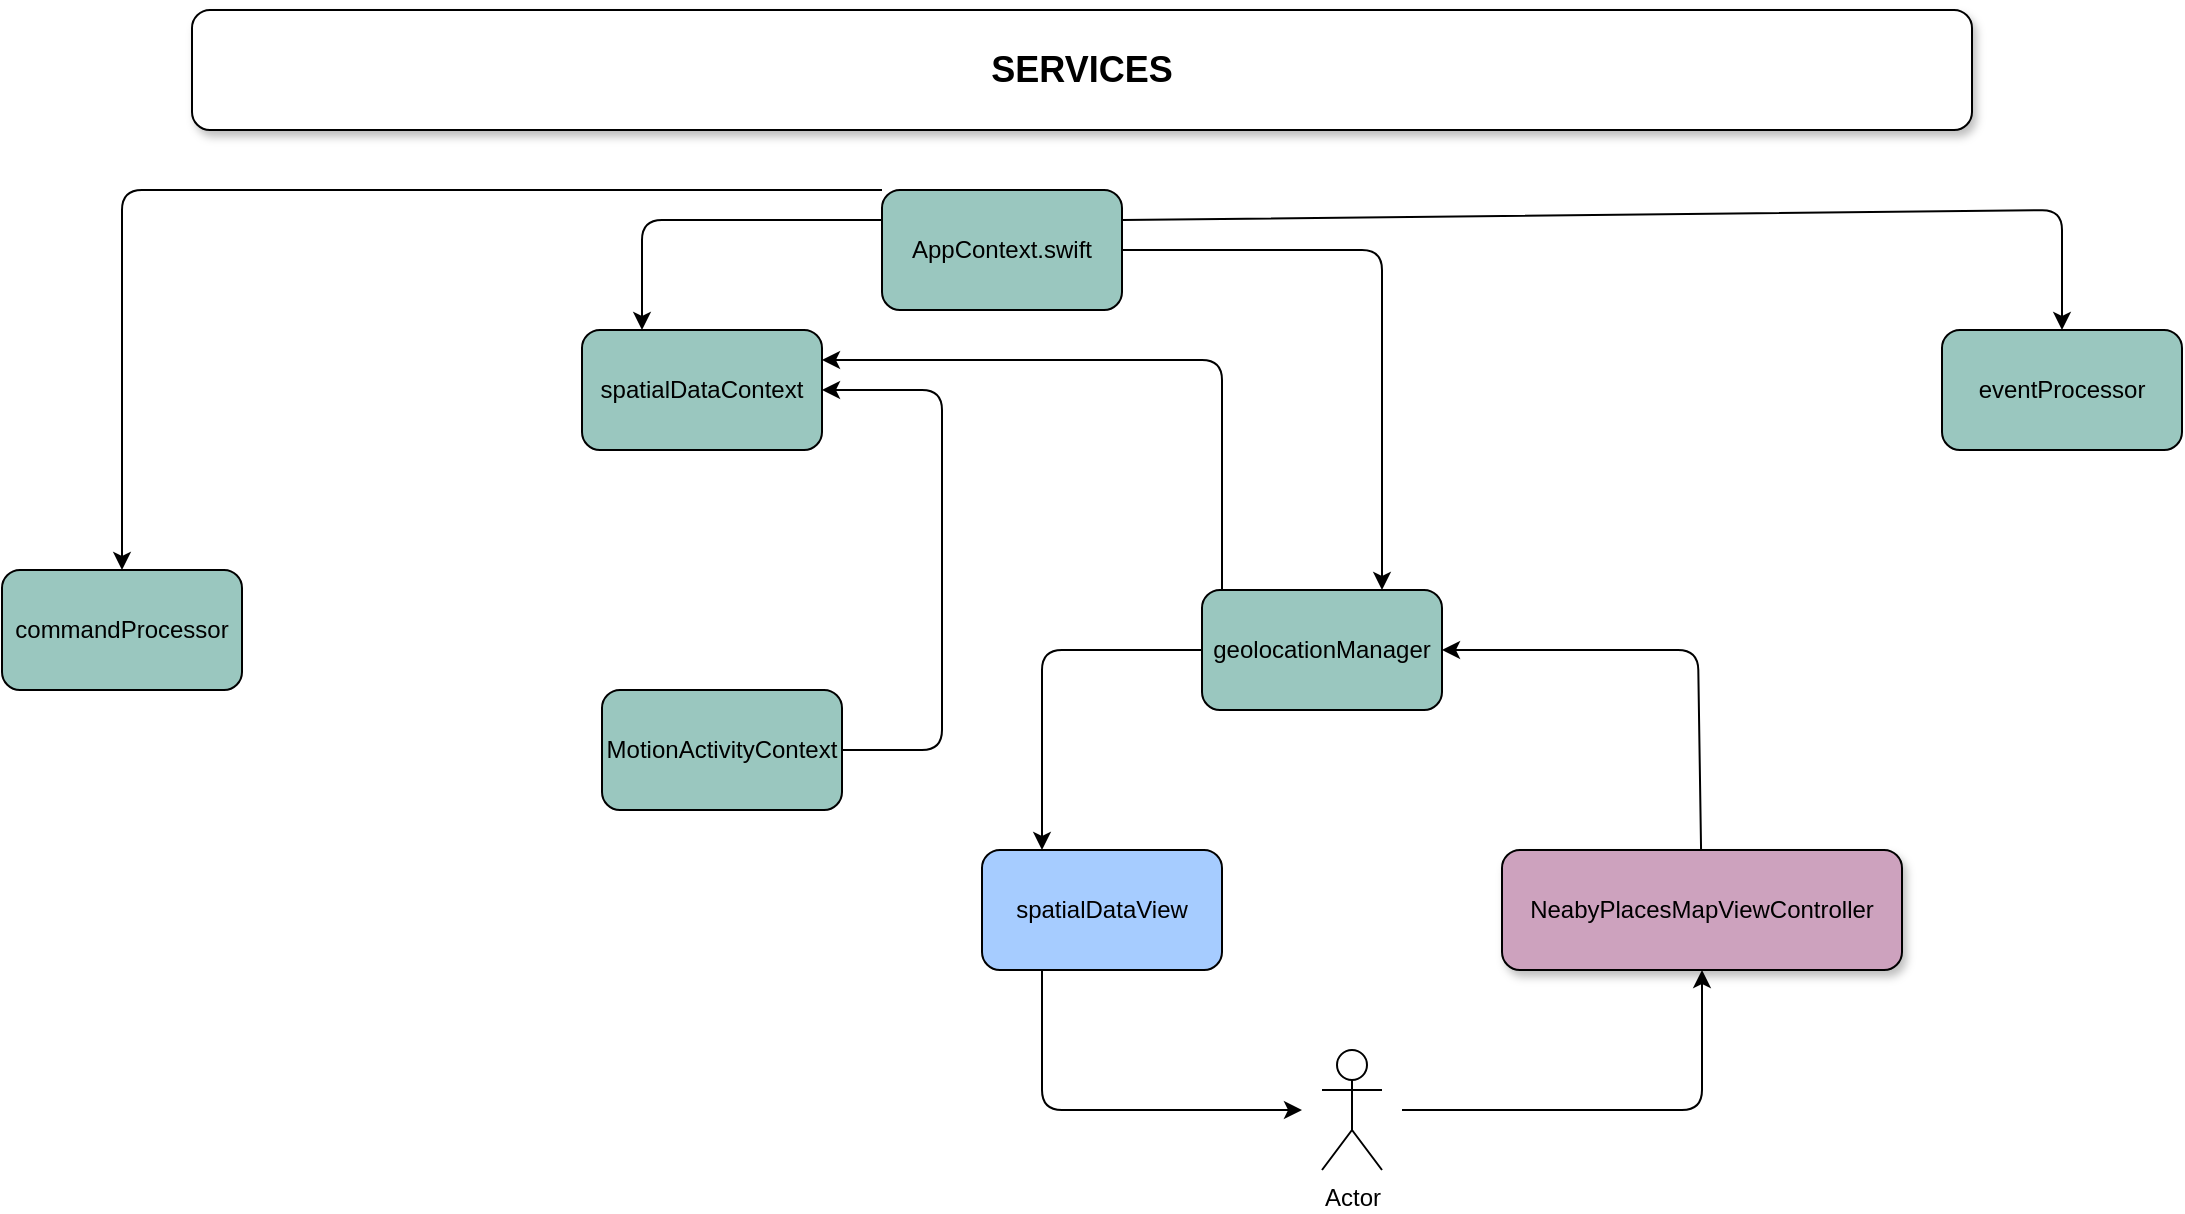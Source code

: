 <mxfile version="14.8.0" type="github">
  <diagram id="Z6FLblsqwEbZB8-MIEmX" name="Page-1">
    <mxGraphModel dx="1426" dy="805" grid="1" gridSize="10" guides="1" tooltips="1" connect="1" arrows="1" fold="1" page="1" pageScale="1" pageWidth="850" pageHeight="1100" math="0" shadow="0">
      <root>
        <mxCell id="0" />
        <mxCell id="1" parent="0" />
        <mxCell id="WztenFOhFq88HhkXIFKB-1" value="AppContext.swift" style="rounded=1;whiteSpace=wrap;html=1;fillColor=#9AC7BF;" parent="1" vertex="1">
          <mxGeometry x="730" y="100" width="120" height="60" as="geometry" />
        </mxCell>
        <mxCell id="WztenFOhFq88HhkXIFKB-3" value="spatialDataContext" style="rounded=1;whiteSpace=wrap;html=1;fillColor=#9AC7BF;" parent="1" vertex="1">
          <mxGeometry x="580" y="170" width="120" height="60" as="geometry" />
        </mxCell>
        <mxCell id="WztenFOhFq88HhkXIFKB-7" value="commandProcessor" style="rounded=1;whiteSpace=wrap;html=1;fillColor=#9AC7BF;" parent="1" vertex="1">
          <mxGeometry x="290" y="290" width="120" height="60" as="geometry" />
        </mxCell>
        <mxCell id="WztenFOhFq88HhkXIFKB-8" value="geolocationManager" style="rounded=1;whiteSpace=wrap;html=1;strokeColor=#000000;fillColor=#9AC7BF;" parent="1" vertex="1">
          <mxGeometry x="890" y="300" width="120" height="60" as="geometry" />
        </mxCell>
        <mxCell id="WztenFOhFq88HhkXIFKB-12" value="eventProcessor" style="rounded=1;whiteSpace=wrap;html=1;fillColor=#9AC7BF;" parent="1" vertex="1">
          <mxGeometry x="1260" y="170" width="120" height="60" as="geometry" />
        </mxCell>
        <mxCell id="PzKoGRXP7hkJuMD49_y3-2" value="" style="endArrow=classic;html=1;entryX=0.25;entryY=0;entryDx=0;entryDy=0;exitX=0;exitY=0.25;exitDx=0;exitDy=0;" edge="1" parent="1" source="WztenFOhFq88HhkXIFKB-1" target="WztenFOhFq88HhkXIFKB-3">
          <mxGeometry width="50" height="50" relative="1" as="geometry">
            <mxPoint x="730" y="55" as="sourcePoint" />
            <mxPoint x="509.226" y="180" as="targetPoint" />
            <Array as="points">
              <mxPoint x="610" y="115" />
            </Array>
          </mxGeometry>
        </mxCell>
        <mxCell id="PzKoGRXP7hkJuMD49_y3-3" value="" style="endArrow=classic;html=1;exitX=1;exitY=0.25;exitDx=0;exitDy=0;" edge="1" parent="1" source="WztenFOhFq88HhkXIFKB-1" target="WztenFOhFq88HhkXIFKB-12">
          <mxGeometry width="50" height="50" relative="1" as="geometry">
            <mxPoint x="990" y="430" as="sourcePoint" />
            <mxPoint x="1110" y="50" as="targetPoint" />
            <Array as="points">
              <mxPoint x="1320" y="110" />
            </Array>
          </mxGeometry>
        </mxCell>
        <mxCell id="PzKoGRXP7hkJuMD49_y3-4" value="" style="endArrow=classic;html=1;exitX=1;exitY=0.5;exitDx=0;exitDy=0;entryX=0.75;entryY=0;entryDx=0;entryDy=0;" edge="1" parent="1" source="WztenFOhFq88HhkXIFKB-1" target="WztenFOhFq88HhkXIFKB-8">
          <mxGeometry width="50" height="50" relative="1" as="geometry">
            <mxPoint x="990" y="430" as="sourcePoint" />
            <mxPoint x="1040" y="110" as="targetPoint" />
            <Array as="points">
              <mxPoint x="980" y="130" />
            </Array>
          </mxGeometry>
        </mxCell>
        <mxCell id="PzKoGRXP7hkJuMD49_y3-5" value="" style="endArrow=classic;html=1;entryX=0.5;entryY=0;entryDx=0;entryDy=0;exitX=0;exitY=0;exitDx=0;exitDy=0;" edge="1" parent="1" source="WztenFOhFq88HhkXIFKB-1" target="WztenFOhFq88HhkXIFKB-7">
          <mxGeometry width="50" height="50" relative="1" as="geometry">
            <mxPoint x="730" y="40" as="sourcePoint" />
            <mxPoint x="610" y="155" as="targetPoint" />
            <Array as="points">
              <mxPoint x="350" y="100" />
            </Array>
          </mxGeometry>
        </mxCell>
        <mxCell id="PzKoGRXP7hkJuMD49_y3-6" value="spatialDataView" style="rounded=1;whiteSpace=wrap;html=1;fillColor=#A6CCFF;" vertex="1" parent="1">
          <mxGeometry x="780" y="430" width="120" height="60" as="geometry" />
        </mxCell>
        <mxCell id="PzKoGRXP7hkJuMD49_y3-7" value="NeabyPlacesMapViewController" style="rounded=1;whiteSpace=wrap;html=1;strokeColor=#000000;shadow=1;fillColor=#CDA2BE;" vertex="1" parent="1">
          <mxGeometry x="1040" y="430" width="200" height="60" as="geometry" />
        </mxCell>
        <mxCell id="PzKoGRXP7hkJuMD49_y3-8" value="" style="endArrow=classic;html=1;exitX=0;exitY=0.5;exitDx=0;exitDy=0;entryX=0.25;entryY=0;entryDx=0;entryDy=0;" edge="1" parent="1" source="WztenFOhFq88HhkXIFKB-8" target="PzKoGRXP7hkJuMD49_y3-6">
          <mxGeometry width="50" height="50" relative="1" as="geometry">
            <mxPoint x="910" y="500" as="sourcePoint" />
            <mxPoint x="780" y="340" as="targetPoint" />
            <Array as="points">
              <mxPoint x="810" y="330" />
            </Array>
          </mxGeometry>
        </mxCell>
        <mxCell id="PzKoGRXP7hkJuMD49_y3-9" value="" style="endArrow=classic;html=1;entryX=1;entryY=0.5;entryDx=0;entryDy=0;" edge="1" parent="1" source="PzKoGRXP7hkJuMD49_y3-7" target="WztenFOhFq88HhkXIFKB-8">
          <mxGeometry width="50" height="50" relative="1" as="geometry">
            <mxPoint x="1130" y="380" as="sourcePoint" />
            <mxPoint x="1020" y="380" as="targetPoint" />
            <Array as="points">
              <mxPoint x="1138" y="330" />
            </Array>
          </mxGeometry>
        </mxCell>
        <mxCell id="PzKoGRXP7hkJuMD49_y3-10" value="Actor" style="shape=umlActor;verticalLabelPosition=bottom;verticalAlign=top;html=1;outlineConnect=0;" vertex="1" parent="1">
          <mxGeometry x="950" y="530" width="30" height="60" as="geometry" />
        </mxCell>
        <mxCell id="PzKoGRXP7hkJuMD49_y3-14" value="" style="endArrow=classic;html=1;exitX=0.25;exitY=1;exitDx=0;exitDy=0;" edge="1" parent="1" source="PzKoGRXP7hkJuMD49_y3-6">
          <mxGeometry width="50" height="50" relative="1" as="geometry">
            <mxPoint x="910" y="500" as="sourcePoint" />
            <mxPoint x="940" y="560" as="targetPoint" />
            <Array as="points">
              <mxPoint x="810" y="560" />
            </Array>
          </mxGeometry>
        </mxCell>
        <mxCell id="PzKoGRXP7hkJuMD49_y3-16" value="" style="endArrow=classic;html=1;entryX=0.5;entryY=1;entryDx=0;entryDy=0;" edge="1" parent="1" target="PzKoGRXP7hkJuMD49_y3-7">
          <mxGeometry width="50" height="50" relative="1" as="geometry">
            <mxPoint x="990" y="560" as="sourcePoint" />
            <mxPoint x="1110" y="560" as="targetPoint" />
            <Array as="points">
              <mxPoint x="1140" y="560" />
            </Array>
          </mxGeometry>
        </mxCell>
        <mxCell id="PzKoGRXP7hkJuMD49_y3-17" value="MotionActivityContext" style="rounded=1;whiteSpace=wrap;html=1;fillColor=#9AC7BF;" vertex="1" parent="1">
          <mxGeometry x="590" y="350" width="120" height="60" as="geometry" />
        </mxCell>
        <mxCell id="PzKoGRXP7hkJuMD49_y3-18" value="" style="endArrow=classic;html=1;entryX=1;entryY=0.5;entryDx=0;entryDy=0;" edge="1" parent="1" target="WztenFOhFq88HhkXIFKB-3">
          <mxGeometry width="50" height="50" relative="1" as="geometry">
            <mxPoint x="710" y="380" as="sourcePoint" />
            <mxPoint x="760" y="200" as="targetPoint" />
            <Array as="points">
              <mxPoint x="760" y="380" />
              <mxPoint x="760" y="200" />
            </Array>
          </mxGeometry>
        </mxCell>
        <mxCell id="PzKoGRXP7hkJuMD49_y3-19" value="" style="endArrow=classic;html=1;entryX=1;entryY=0.25;entryDx=0;entryDy=0;" edge="1" parent="1" target="WztenFOhFq88HhkXIFKB-3">
          <mxGeometry width="50" height="50" relative="1" as="geometry">
            <mxPoint x="900" y="300" as="sourcePoint" />
            <mxPoint x="800" y="180" as="targetPoint" />
            <Array as="points">
              <mxPoint x="900" y="185" />
            </Array>
          </mxGeometry>
        </mxCell>
        <mxCell id="PzKoGRXP7hkJuMD49_y3-20" value="&lt;h2&gt;&lt;b&gt;SERVICES&lt;/b&gt;&lt;/h2&gt;" style="rounded=1;whiteSpace=wrap;html=1;shadow=1;strokeColor=#000000;fillColor=#FFFFFF;" vertex="1" parent="1">
          <mxGeometry x="385" y="10" width="890" height="60" as="geometry" />
        </mxCell>
      </root>
    </mxGraphModel>
  </diagram>
</mxfile>
